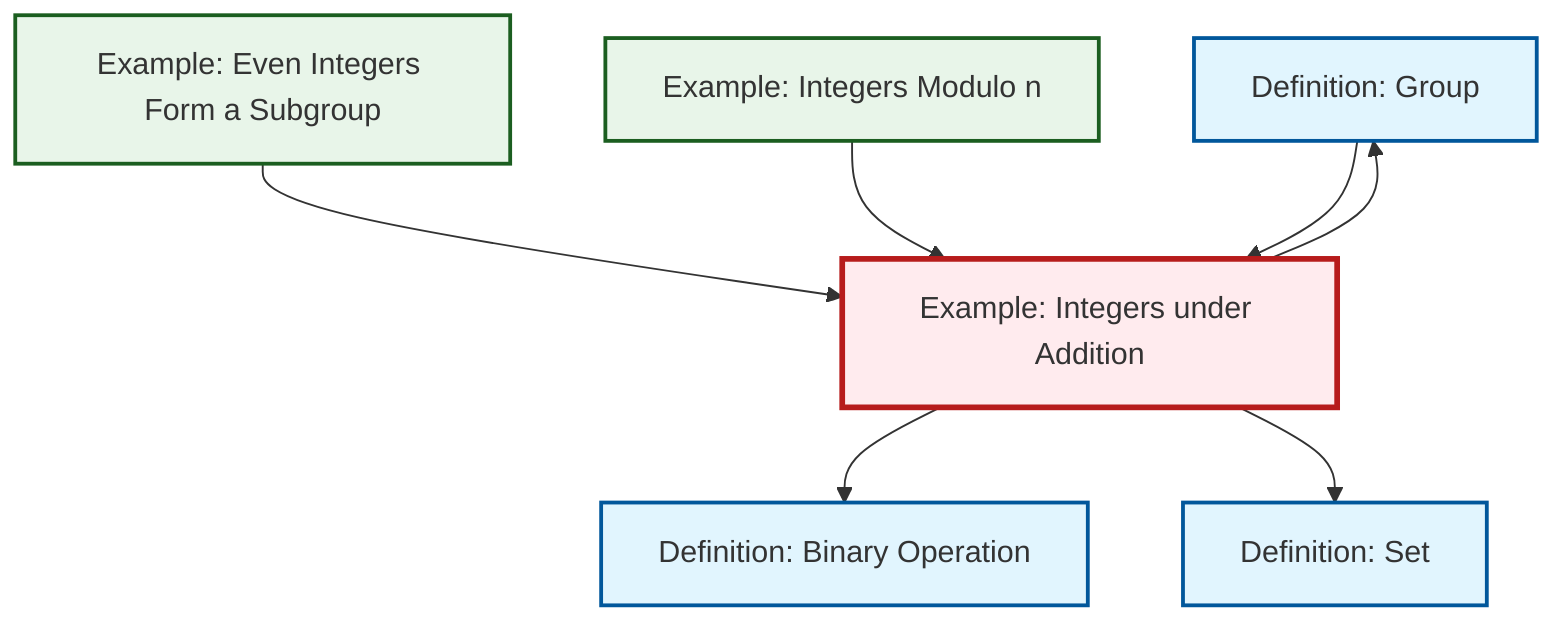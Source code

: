 graph TD
    classDef definition fill:#e1f5fe,stroke:#01579b,stroke-width:2px
    classDef theorem fill:#f3e5f5,stroke:#4a148c,stroke-width:2px
    classDef axiom fill:#fff3e0,stroke:#e65100,stroke-width:2px
    classDef example fill:#e8f5e9,stroke:#1b5e20,stroke-width:2px
    classDef current fill:#ffebee,stroke:#b71c1c,stroke-width:3px
    def-set["Definition: Set"]:::definition
    def-group["Definition: Group"]:::definition
    ex-integers-addition["Example: Integers under Addition"]:::example
    ex-even-integers-subgroup["Example: Even Integers Form a Subgroup"]:::example
    ex-quotient-integers-mod-n["Example: Integers Modulo n"]:::example
    def-binary-operation["Definition: Binary Operation"]:::definition
    ex-integers-addition --> def-binary-operation
    ex-even-integers-subgroup --> ex-integers-addition
    ex-integers-addition --> def-set
    ex-quotient-integers-mod-n --> ex-integers-addition
    def-group --> ex-integers-addition
    ex-integers-addition --> def-group
    class ex-integers-addition current